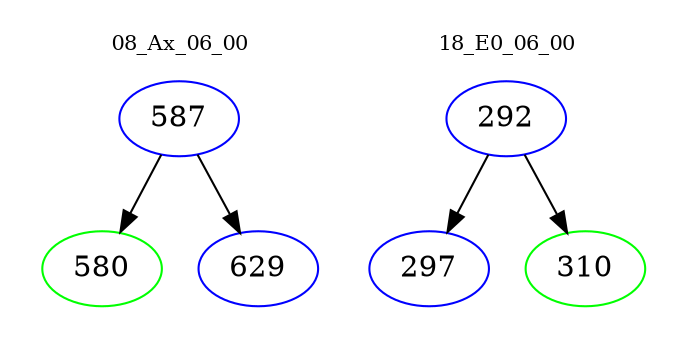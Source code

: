 digraph{
subgraph cluster_0 {
color = white
label = "08_Ax_06_00";
fontsize=10;
T0_587 [label="587", color="blue"]
T0_587 -> T0_580 [color="black"]
T0_580 [label="580", color="green"]
T0_587 -> T0_629 [color="black"]
T0_629 [label="629", color="blue"]
}
subgraph cluster_1 {
color = white
label = "18_E0_06_00";
fontsize=10;
T1_292 [label="292", color="blue"]
T1_292 -> T1_297 [color="black"]
T1_297 [label="297", color="blue"]
T1_292 -> T1_310 [color="black"]
T1_310 [label="310", color="green"]
}
}
